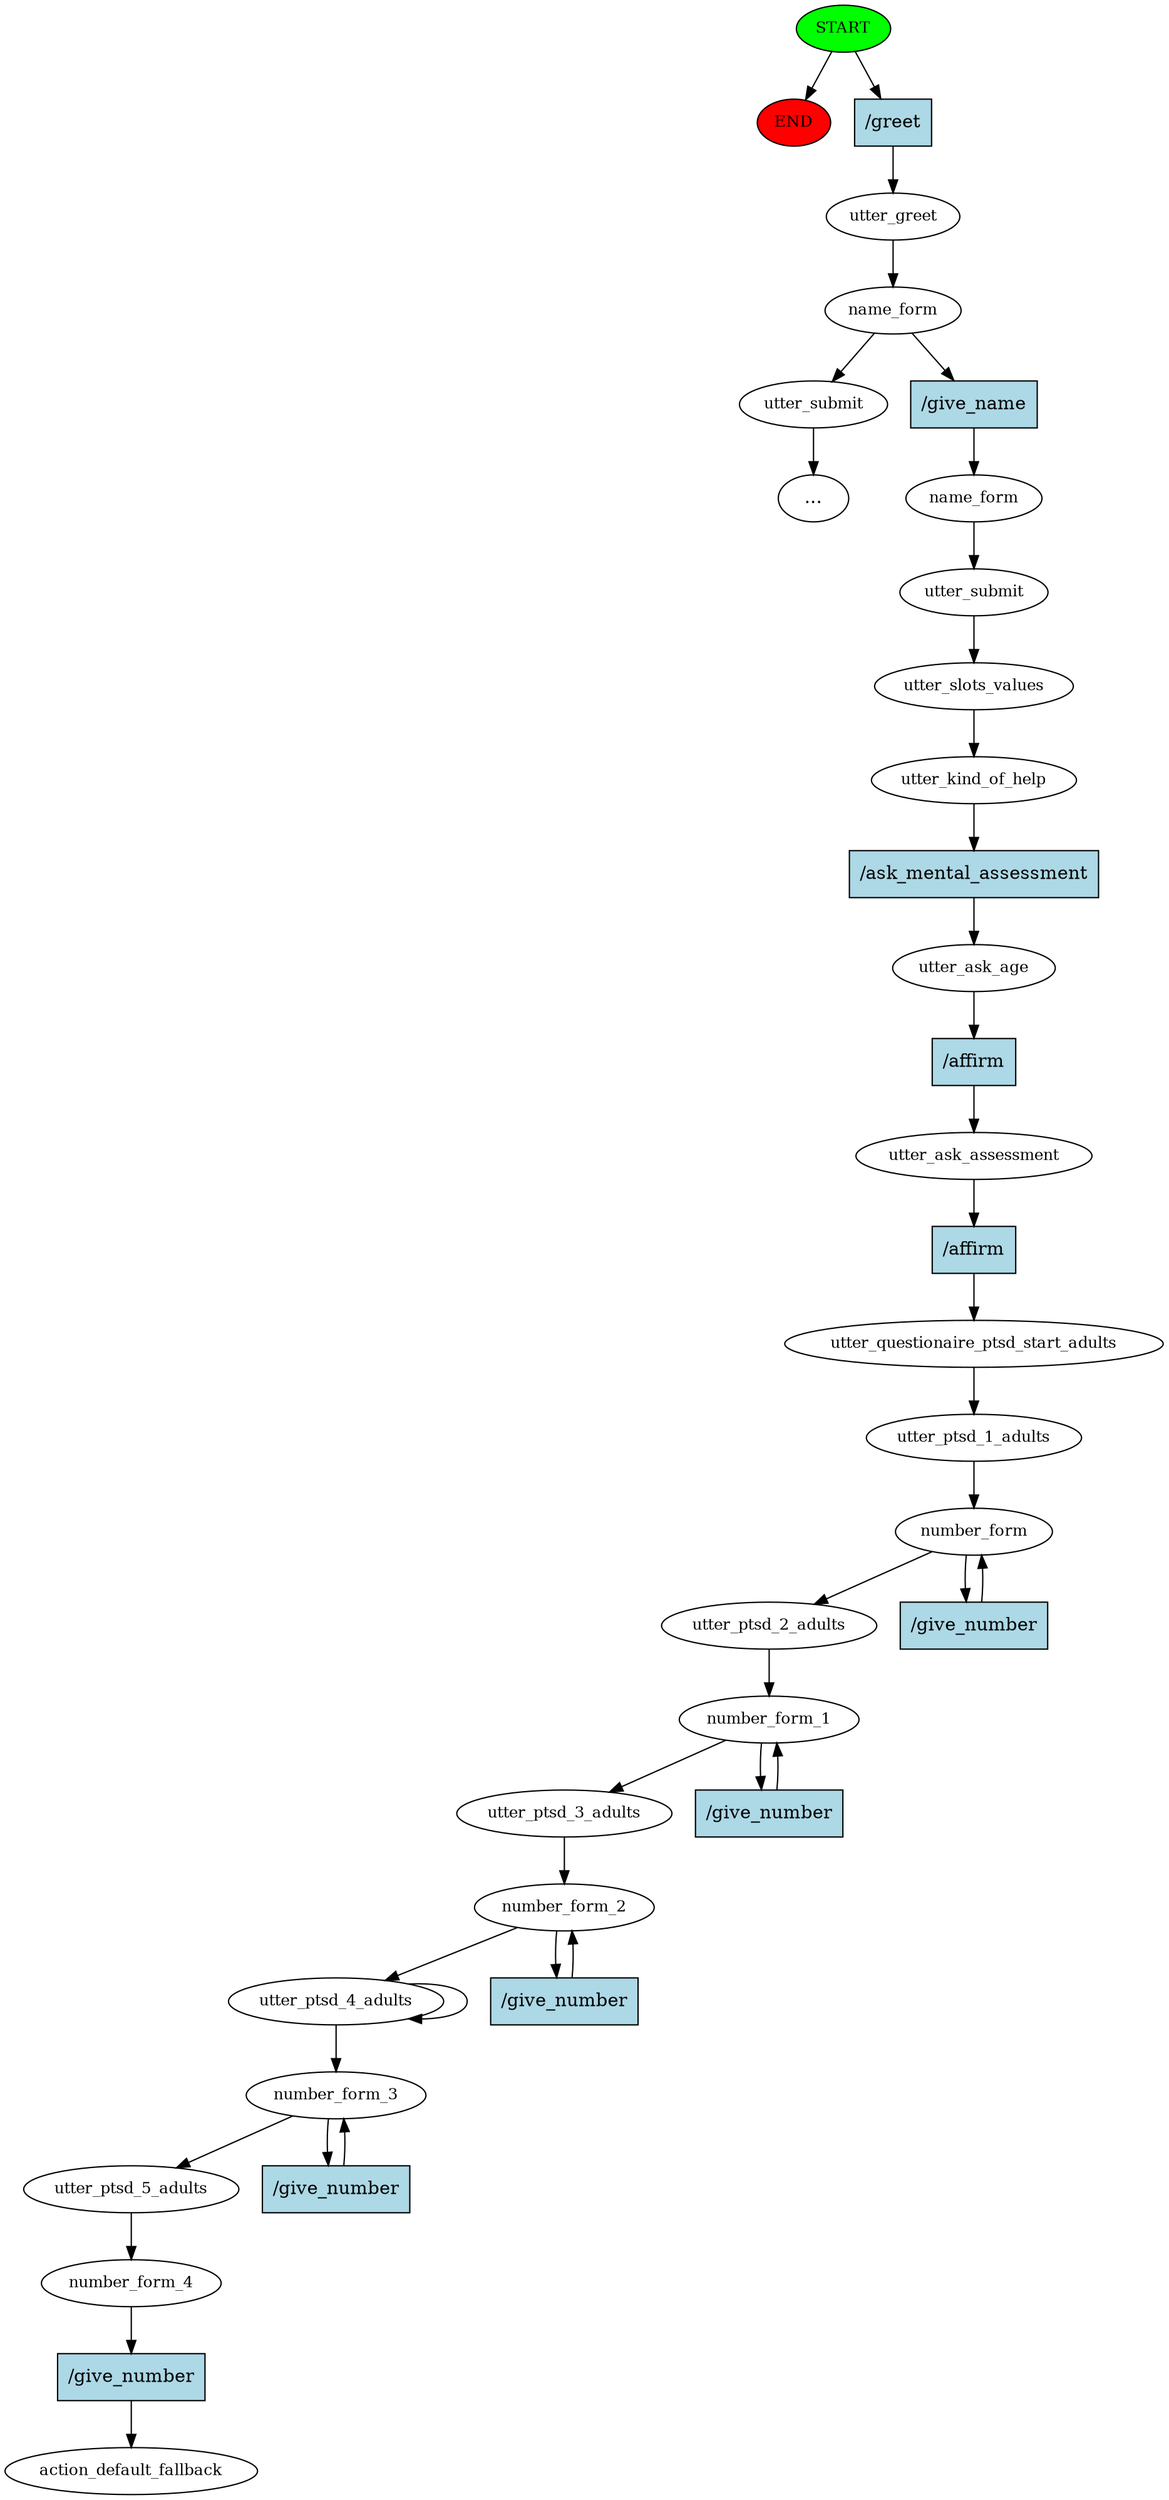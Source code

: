 digraph  {
0 [class="start active", fillcolor=green, fontsize=12, label=START, style=filled];
"-1" [class=end, fillcolor=red, fontsize=12, label=END, style=filled];
1 [class=active, fontsize=12, label=utter_greet];
2 [class=active, fontsize=12, label=name_form];
3 [class="", fontsize=12, label=utter_submit];
"-4" [class=ellipsis, label="..."];
9 [class=active, fontsize=12, label=name_form];
10 [class=active, fontsize=12, label=utter_submit];
11 [class=active, fontsize=12, label=utter_slots_values];
12 [class=active, fontsize=12, label=utter_kind_of_help];
13 [class=active, fontsize=12, label=utter_ask_age];
14 [class=active, fontsize=12, label=utter_ask_assessment];
15 [class=active, fontsize=12, label=utter_questionaire_ptsd_start_adults];
16 [class=active, fontsize=12, label=utter_ptsd_1_adults];
17 [class=active, fontsize=12, label=number_form];
19 [class=active, fontsize=12, label=utter_ptsd_2_adults];
20 [class=active, fontsize=12, label=number_form_1];
22 [class=active, fontsize=12, label=utter_ptsd_3_adults];
23 [class=active, fontsize=12, label=number_form_2];
25 [class=active, fontsize=12, label=utter_ptsd_4_adults];
27 [class=active, fontsize=12, label=number_form_3];
29 [class=active, fontsize=12, label=utter_ptsd_5_adults];
30 [class=active, fontsize=12, label=number_form_4];
31 [class="dashed active", fontsize=12, label=action_default_fallback];
32 [class="intent active", fillcolor=lightblue, label="/greet", shape=rect, style=filled];
33 [class="intent active", fillcolor=lightblue, label="/give_name", shape=rect, style=filled];
34 [class="intent active", fillcolor=lightblue, label="/ask_mental_assessment", shape=rect, style=filled];
35 [class="intent active", fillcolor=lightblue, label="/affirm", shape=rect, style=filled];
36 [class="intent active", fillcolor=lightblue, label="/affirm", shape=rect, style=filled];
37 [class="intent active", fillcolor=lightblue, label="/give_number", shape=rect, style=filled];
38 [class="intent active", fillcolor=lightblue, label="/give_number", shape=rect, style=filled];
39 [class="intent active", fillcolor=lightblue, label="/give_number", shape=rect, style=filled];
40 [class="intent active", fillcolor=lightblue, label="/give_number", shape=rect, style=filled];
41 [class="intent active", fillcolor=lightblue, label="/give_number", shape=rect, style=filled];
0 -> "-1"  [class="", key=NONE, label=""];
0 -> 32  [class=active, key=0];
1 -> 2  [class=active, key=NONE, label=""];
2 -> 3  [class="", key=NONE, label=""];
2 -> 33  [class=active, key=0];
3 -> "-4"  [class="", key=NONE, label=""];
9 -> 10  [class=active, key=NONE, label=""];
10 -> 11  [class=active, key=NONE, label=""];
11 -> 12  [class=active, key=NONE, label=""];
12 -> 34  [class=active, key=0];
13 -> 35  [class=active, key=0];
14 -> 36  [class=active, key=0];
15 -> 16  [class=active, key=NONE, label=""];
16 -> 17  [class=active, key=NONE, label=""];
17 -> 19  [class=active, key=NONE, label=""];
17 -> 37  [class=active, key=0];
19 -> 20  [class=active, key=NONE, label=""];
20 -> 22  [class=active, key=NONE, label=""];
20 -> 38  [class=active, key=0];
22 -> 23  [class=active, key=NONE, label=""];
23 -> 25  [class=active, key=NONE, label=""];
23 -> 39  [class=active, key=0];
25 -> 27  [class=active, key=NONE, label=""];
25 -> 25  [class=active, key=NONE, label=""];
27 -> 29  [class=active, key=NONE, label=""];
27 -> 40  [class=active, key=0];
29 -> 30  [class=active, key=NONE, label=""];
30 -> 41  [class=active, key=0];
32 -> 1  [class=active, key=0];
33 -> 9  [class=active, key=0];
34 -> 13  [class=active, key=0];
35 -> 14  [class=active, key=0];
36 -> 15  [class=active, key=0];
37 -> 17  [class=active, key=0];
38 -> 20  [class=active, key=0];
39 -> 23  [class=active, key=0];
40 -> 27  [class=active, key=0];
41 -> 31  [class=active, key=0];
}
